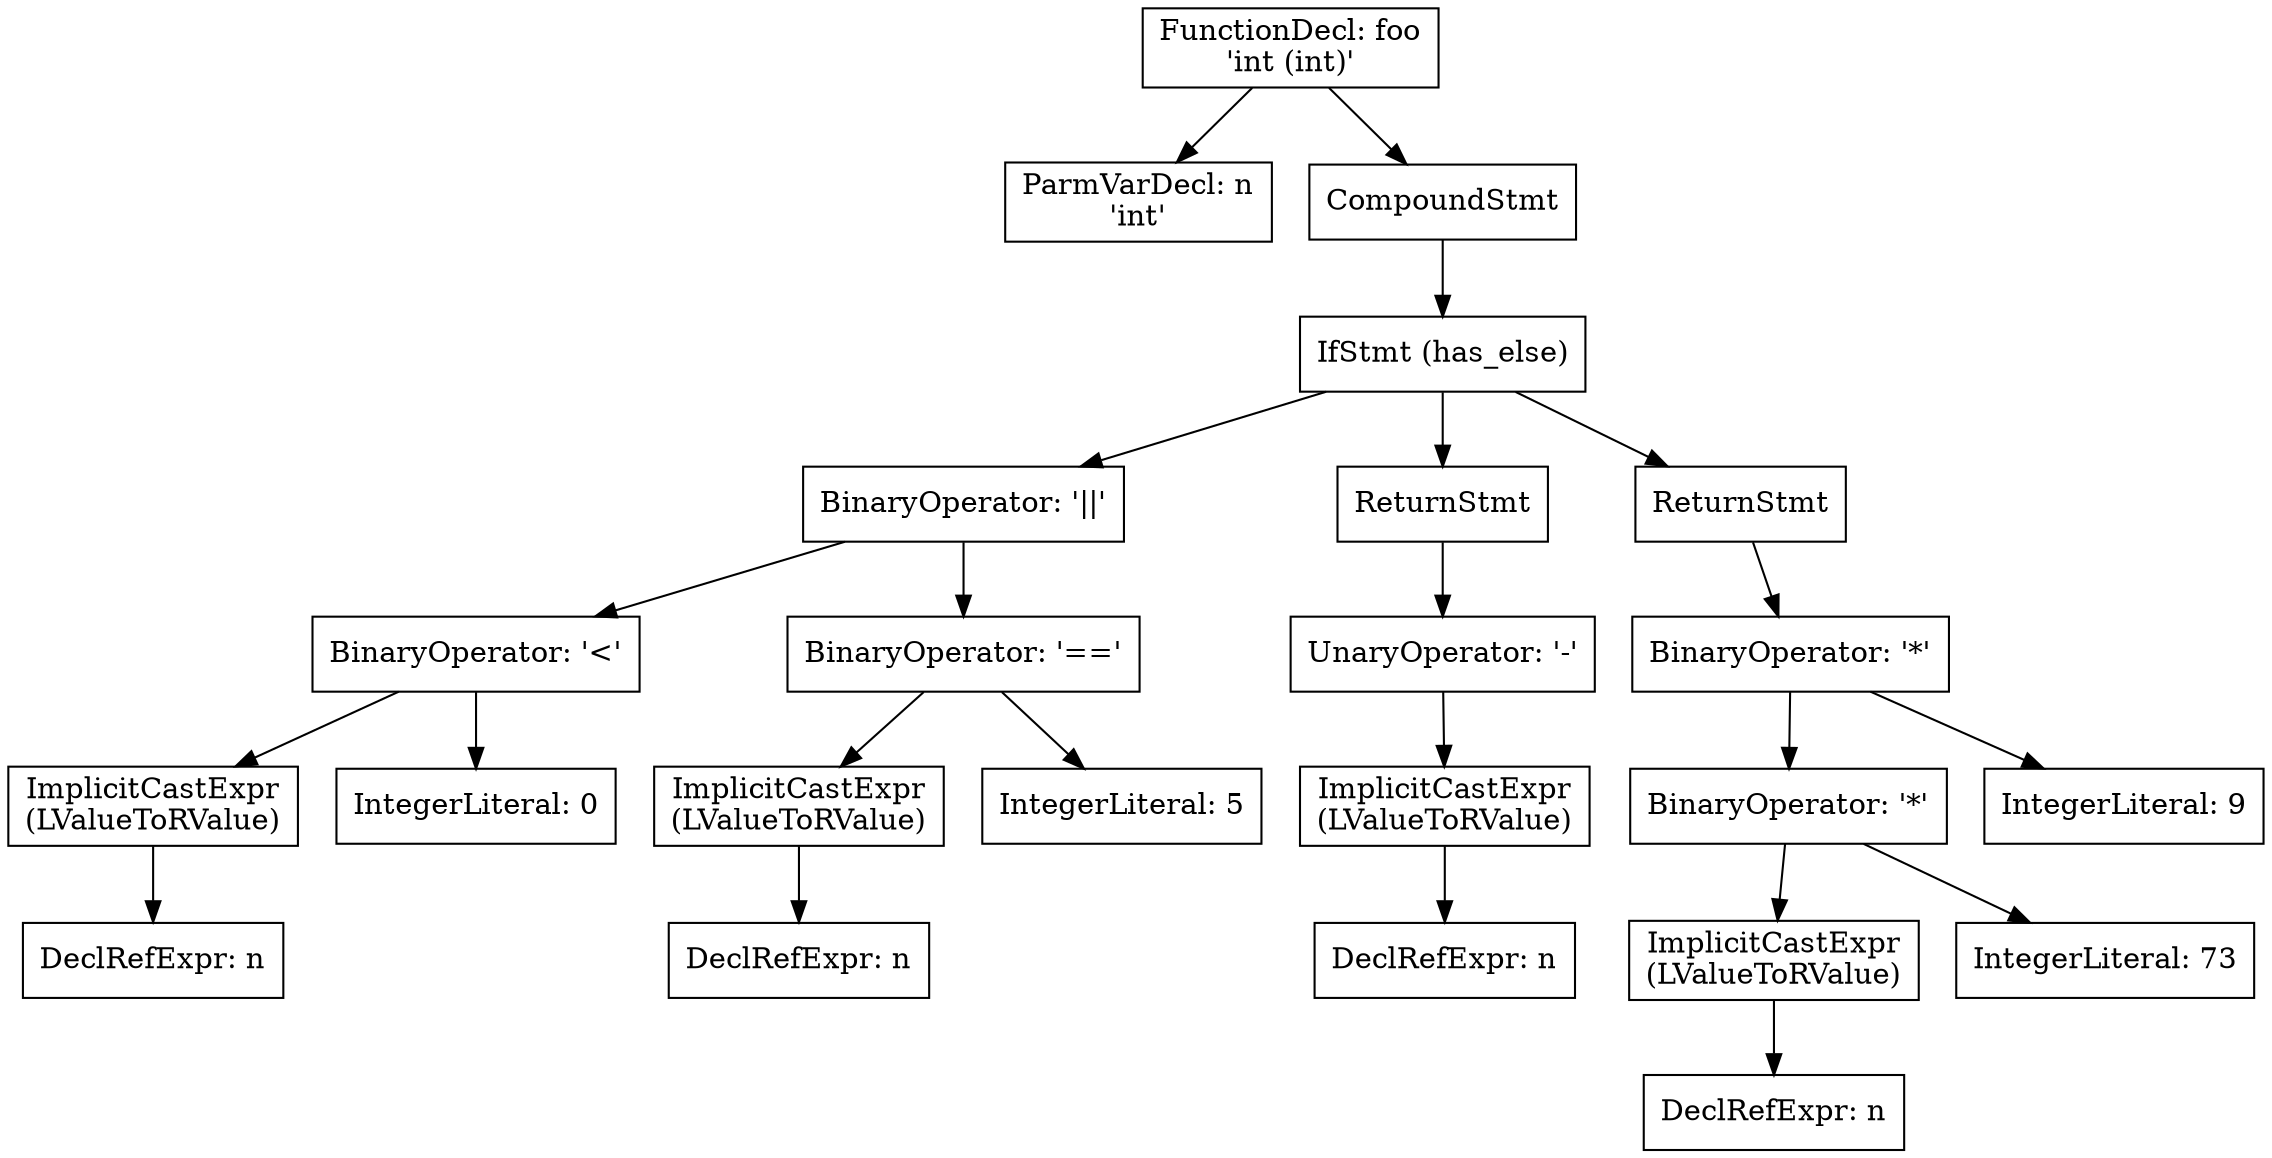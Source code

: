digraph AST {
    node [shape=box];

    FunctionDecl [label="FunctionDecl: foo\n'int (int)'"];
    ParmVarDecl [label="ParmVarDecl: n\n'int'"];
    CompoundStmt [label="CompoundStmt"];
    IfStmt [label="IfStmt (has_else)"];

    // Condição: n < 0 || n == 5
    OrExpr [label="BinaryOperator: '||'"];

    // Lado esquerdo do ||
    LessThan [label="BinaryOperator: '<'"];
    CastLT [label="ImplicitCastExpr\n(LValueToRValue)"];
    RefLT [label="DeclRefExpr: n"];
    Int0 [label="IntegerLiteral: 0"];

    // Lado direito do ||
    Equal [label="BinaryOperator: '=='"];
    CastEQ [label="ImplicitCastExpr\n(LValueToRValue)"];
    RefEQ [label="DeclRefExpr: n"];
    Int5 [label="IntegerLiteral: 5"];

    // Then
    ThenReturn [label="ReturnStmt"];
    UnaryMinus [label="UnaryOperator: '-'"];
    CastThen [label="ImplicitCastExpr\n(LValueToRValue)"];
    RefThen [label="DeclRefExpr: n"];

    // Else
    ElseReturn [label="ReturnStmt"];
    MulTop [label="BinaryOperator: '*'"];
    MulLeft [label="BinaryOperator: '*'"];
    CastElse [label="ImplicitCastExpr\n(LValueToRValue)"];
    RefElse [label="DeclRefExpr: n"];
    Int73 [label="IntegerLiteral: 73"];
    Int9 [label="IntegerLiteral: 9"];

    // Edges
    FunctionDecl -> ParmVarDecl;
    FunctionDecl -> CompoundStmt;
    CompoundStmt -> IfStmt;

    IfStmt -> OrExpr;
    // Lado esquerdo
    OrExpr -> LessThan;
    LessThan -> CastLT;
    CastLT -> RefLT;
    LessThan -> Int0;
    // Lado direito
    OrExpr -> Equal;
    Equal -> CastEQ;
    CastEQ -> RefEQ;
    Equal -> Int5;

    IfStmt -> ThenReturn;
    ThenReturn -> UnaryMinus;
    UnaryMinus -> CastThen;
    CastThen -> RefThen;

    IfStmt -> ElseReturn;
    ElseReturn -> MulTop;
    MulTop -> MulLeft;
    MulLeft -> CastElse;
    CastElse -> RefElse;
    MulLeft -> Int73;
    MulTop -> Int9;
}
